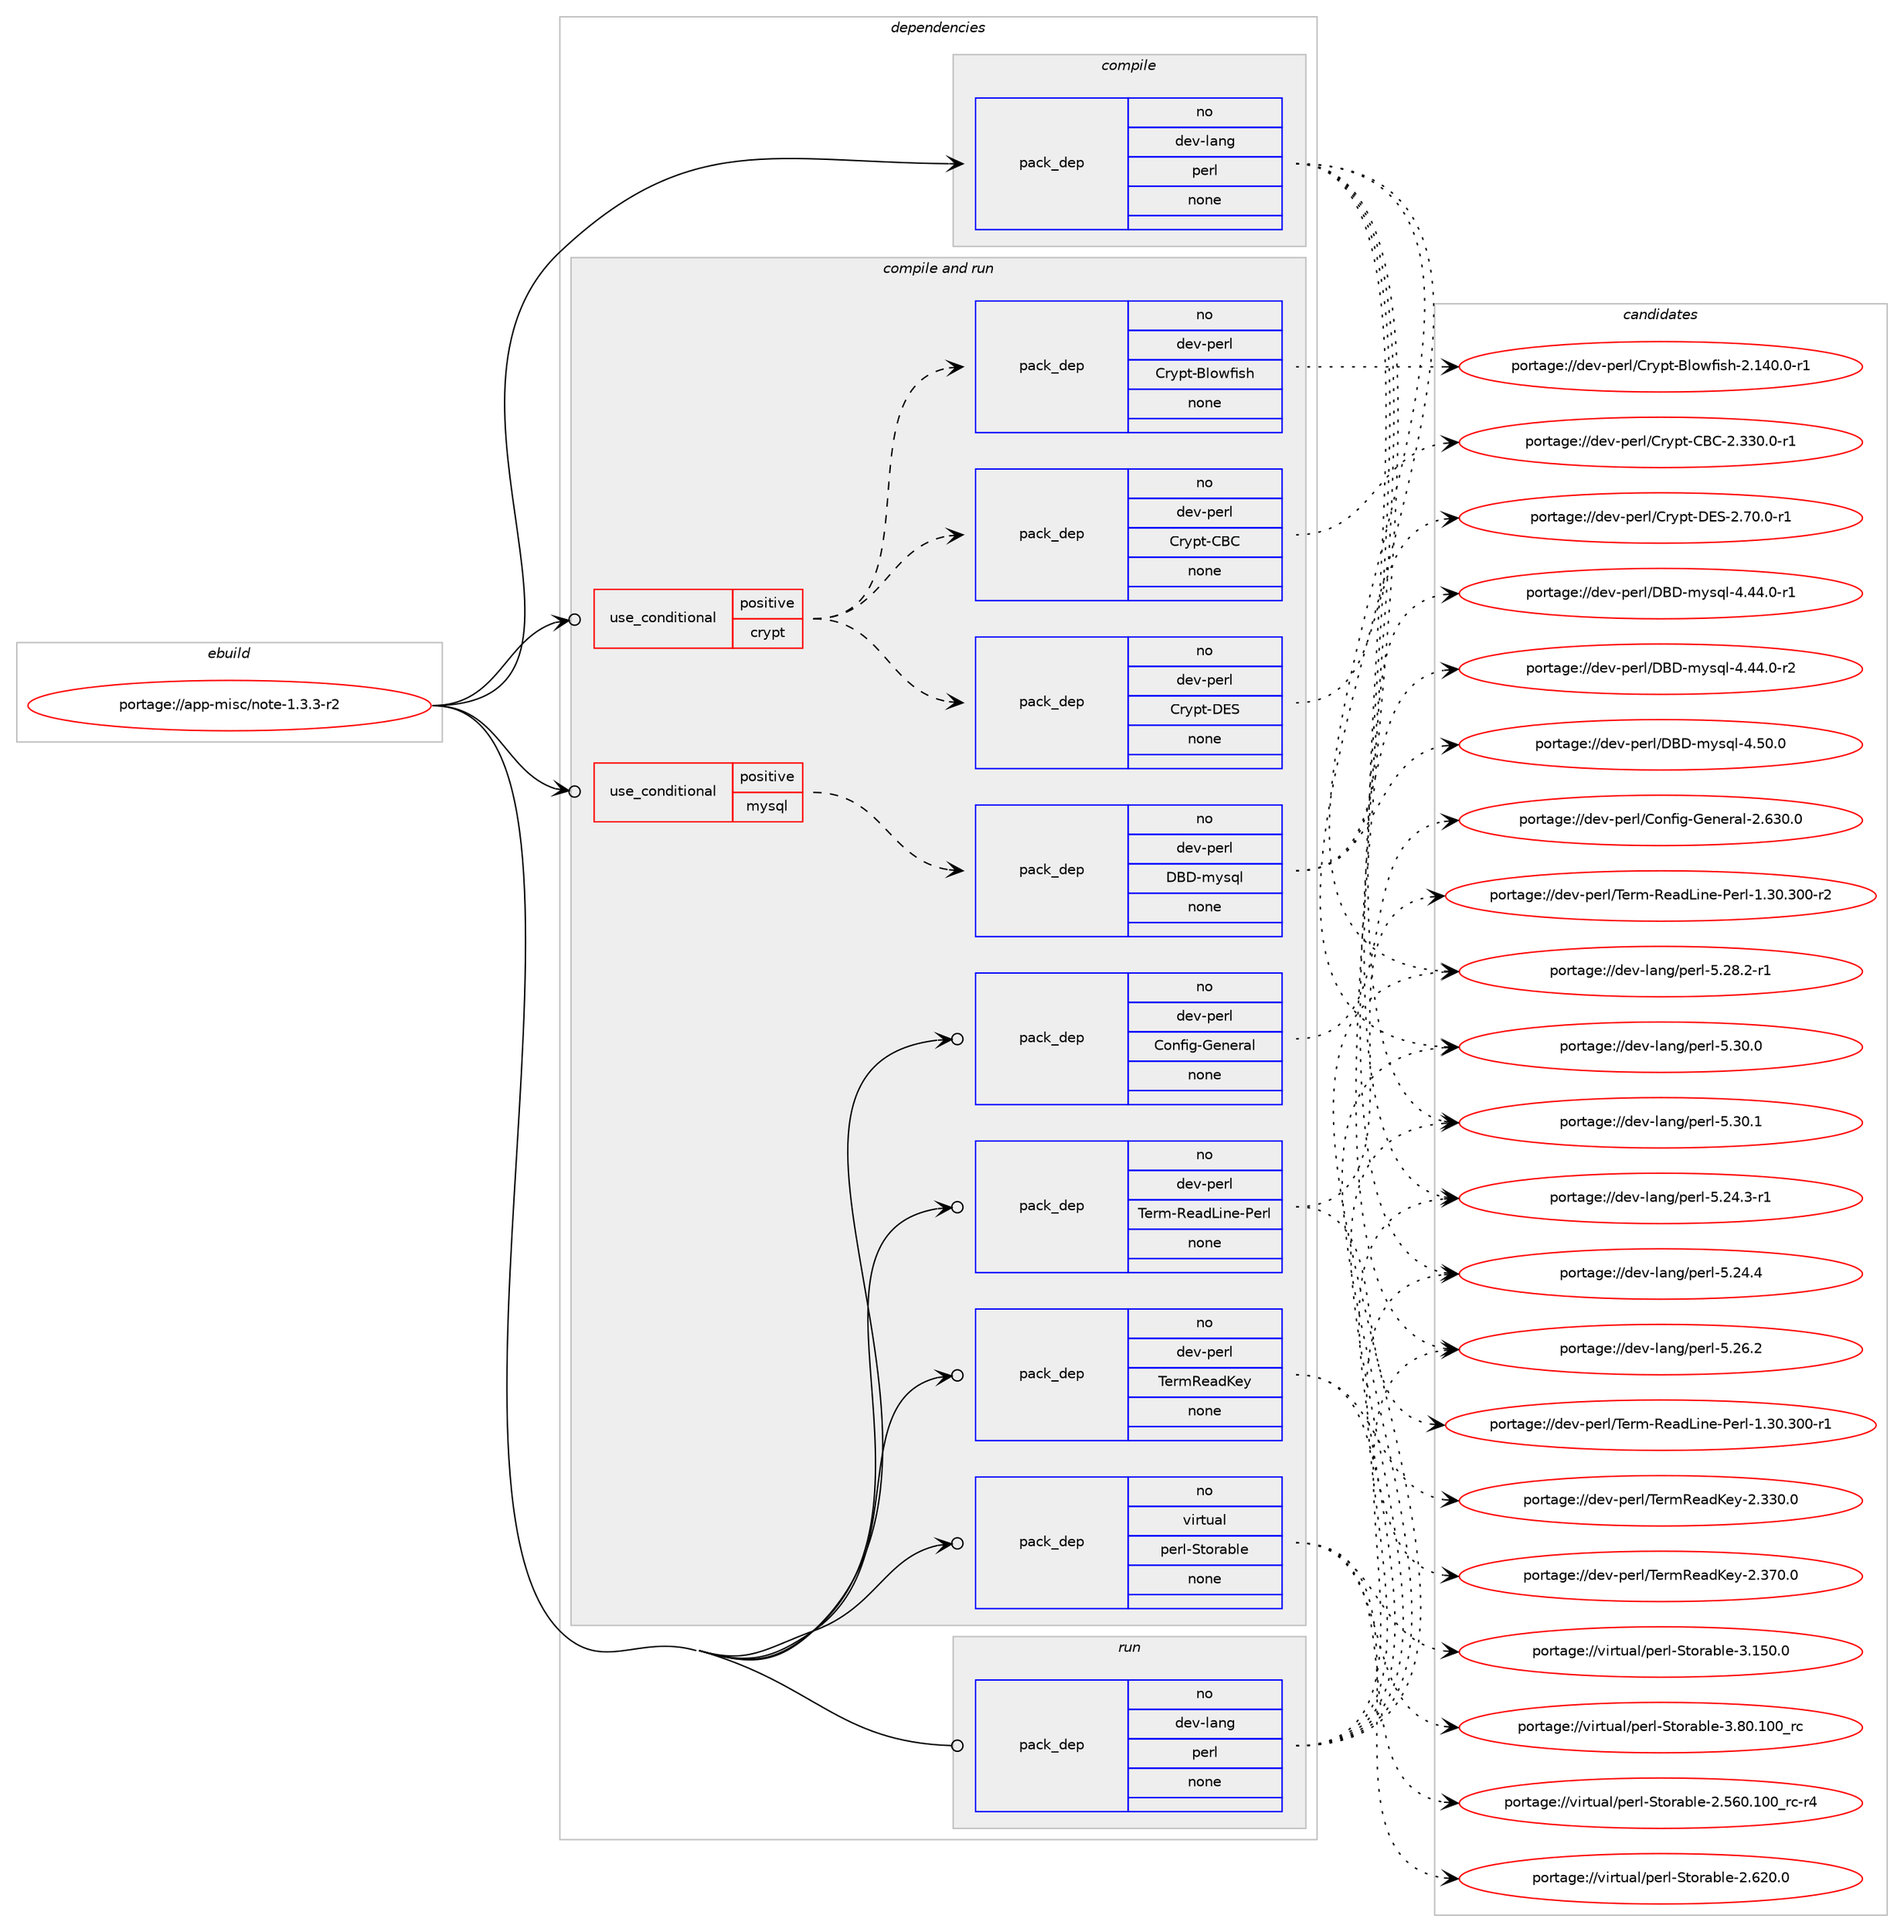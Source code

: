 digraph prolog {

# *************
# Graph options
# *************

newrank=true;
concentrate=true;
compound=true;
graph [rankdir=LR,fontname=Helvetica,fontsize=10,ranksep=1.5];#, ranksep=2.5, nodesep=0.2];
edge  [arrowhead=vee];
node  [fontname=Helvetica,fontsize=10];

# **********
# The ebuild
# **********

subgraph cluster_leftcol {
color=gray;
rank=same;
label=<<i>ebuild</i>>;
id [label="portage://app-misc/note-1.3.3-r2", color=red, width=4, href="../app-misc/note-1.3.3-r2.svg"];
}

# ****************
# The dependencies
# ****************

subgraph cluster_midcol {
color=gray;
label=<<i>dependencies</i>>;
subgraph cluster_compile {
fillcolor="#eeeeee";
style=filled;
label=<<i>compile</i>>;
subgraph pack25900 {
dependency35323 [label=<<TABLE BORDER="0" CELLBORDER="1" CELLSPACING="0" CELLPADDING="4" WIDTH="220"><TR><TD ROWSPAN="6" CELLPADDING="30">pack_dep</TD></TR><TR><TD WIDTH="110">no</TD></TR><TR><TD>dev-lang</TD></TR><TR><TD>perl</TD></TR><TR><TD>none</TD></TR><TR><TD></TD></TR></TABLE>>, shape=none, color=blue];
}
id:e -> dependency35323:w [weight=20,style="solid",arrowhead="vee"];
}
subgraph cluster_compileandrun {
fillcolor="#eeeeee";
style=filled;
label=<<i>compile and run</i>>;
subgraph cond8854 {
dependency35324 [label=<<TABLE BORDER="0" CELLBORDER="1" CELLSPACING="0" CELLPADDING="4"><TR><TD ROWSPAN="3" CELLPADDING="10">use_conditional</TD></TR><TR><TD>positive</TD></TR><TR><TD>crypt</TD></TR></TABLE>>, shape=none, color=red];
subgraph pack25901 {
dependency35325 [label=<<TABLE BORDER="0" CELLBORDER="1" CELLSPACING="0" CELLPADDING="4" WIDTH="220"><TR><TD ROWSPAN="6" CELLPADDING="30">pack_dep</TD></TR><TR><TD WIDTH="110">no</TD></TR><TR><TD>dev-perl</TD></TR><TR><TD>Crypt-CBC</TD></TR><TR><TD>none</TD></TR><TR><TD></TD></TR></TABLE>>, shape=none, color=blue];
}
dependency35324:e -> dependency35325:w [weight=20,style="dashed",arrowhead="vee"];
subgraph pack25902 {
dependency35326 [label=<<TABLE BORDER="0" CELLBORDER="1" CELLSPACING="0" CELLPADDING="4" WIDTH="220"><TR><TD ROWSPAN="6" CELLPADDING="30">pack_dep</TD></TR><TR><TD WIDTH="110">no</TD></TR><TR><TD>dev-perl</TD></TR><TR><TD>Crypt-Blowfish</TD></TR><TR><TD>none</TD></TR><TR><TD></TD></TR></TABLE>>, shape=none, color=blue];
}
dependency35324:e -> dependency35326:w [weight=20,style="dashed",arrowhead="vee"];
subgraph pack25903 {
dependency35327 [label=<<TABLE BORDER="0" CELLBORDER="1" CELLSPACING="0" CELLPADDING="4" WIDTH="220"><TR><TD ROWSPAN="6" CELLPADDING="30">pack_dep</TD></TR><TR><TD WIDTH="110">no</TD></TR><TR><TD>dev-perl</TD></TR><TR><TD>Crypt-DES</TD></TR><TR><TD>none</TD></TR><TR><TD></TD></TR></TABLE>>, shape=none, color=blue];
}
dependency35324:e -> dependency35327:w [weight=20,style="dashed",arrowhead="vee"];
}
id:e -> dependency35324:w [weight=20,style="solid",arrowhead="odotvee"];
subgraph cond8855 {
dependency35328 [label=<<TABLE BORDER="0" CELLBORDER="1" CELLSPACING="0" CELLPADDING="4"><TR><TD ROWSPAN="3" CELLPADDING="10">use_conditional</TD></TR><TR><TD>positive</TD></TR><TR><TD>mysql</TD></TR></TABLE>>, shape=none, color=red];
subgraph pack25904 {
dependency35329 [label=<<TABLE BORDER="0" CELLBORDER="1" CELLSPACING="0" CELLPADDING="4" WIDTH="220"><TR><TD ROWSPAN="6" CELLPADDING="30">pack_dep</TD></TR><TR><TD WIDTH="110">no</TD></TR><TR><TD>dev-perl</TD></TR><TR><TD>DBD-mysql</TD></TR><TR><TD>none</TD></TR><TR><TD></TD></TR></TABLE>>, shape=none, color=blue];
}
dependency35328:e -> dependency35329:w [weight=20,style="dashed",arrowhead="vee"];
}
id:e -> dependency35328:w [weight=20,style="solid",arrowhead="odotvee"];
subgraph pack25905 {
dependency35330 [label=<<TABLE BORDER="0" CELLBORDER="1" CELLSPACING="0" CELLPADDING="4" WIDTH="220"><TR><TD ROWSPAN="6" CELLPADDING="30">pack_dep</TD></TR><TR><TD WIDTH="110">no</TD></TR><TR><TD>dev-perl</TD></TR><TR><TD>Config-General</TD></TR><TR><TD>none</TD></TR><TR><TD></TD></TR></TABLE>>, shape=none, color=blue];
}
id:e -> dependency35330:w [weight=20,style="solid",arrowhead="odotvee"];
subgraph pack25906 {
dependency35331 [label=<<TABLE BORDER="0" CELLBORDER="1" CELLSPACING="0" CELLPADDING="4" WIDTH="220"><TR><TD ROWSPAN="6" CELLPADDING="30">pack_dep</TD></TR><TR><TD WIDTH="110">no</TD></TR><TR><TD>dev-perl</TD></TR><TR><TD>Term-ReadLine-Perl</TD></TR><TR><TD>none</TD></TR><TR><TD></TD></TR></TABLE>>, shape=none, color=blue];
}
id:e -> dependency35331:w [weight=20,style="solid",arrowhead="odotvee"];
subgraph pack25907 {
dependency35332 [label=<<TABLE BORDER="0" CELLBORDER="1" CELLSPACING="0" CELLPADDING="4" WIDTH="220"><TR><TD ROWSPAN="6" CELLPADDING="30">pack_dep</TD></TR><TR><TD WIDTH="110">no</TD></TR><TR><TD>dev-perl</TD></TR><TR><TD>TermReadKey</TD></TR><TR><TD>none</TD></TR><TR><TD></TD></TR></TABLE>>, shape=none, color=blue];
}
id:e -> dependency35332:w [weight=20,style="solid",arrowhead="odotvee"];
subgraph pack25908 {
dependency35333 [label=<<TABLE BORDER="0" CELLBORDER="1" CELLSPACING="0" CELLPADDING="4" WIDTH="220"><TR><TD ROWSPAN="6" CELLPADDING="30">pack_dep</TD></TR><TR><TD WIDTH="110">no</TD></TR><TR><TD>virtual</TD></TR><TR><TD>perl-Storable</TD></TR><TR><TD>none</TD></TR><TR><TD></TD></TR></TABLE>>, shape=none, color=blue];
}
id:e -> dependency35333:w [weight=20,style="solid",arrowhead="odotvee"];
}
subgraph cluster_run {
fillcolor="#eeeeee";
style=filled;
label=<<i>run</i>>;
subgraph pack25909 {
dependency35334 [label=<<TABLE BORDER="0" CELLBORDER="1" CELLSPACING="0" CELLPADDING="4" WIDTH="220"><TR><TD ROWSPAN="6" CELLPADDING="30">pack_dep</TD></TR><TR><TD WIDTH="110">no</TD></TR><TR><TD>dev-lang</TD></TR><TR><TD>perl</TD></TR><TR><TD>none</TD></TR><TR><TD></TD></TR></TABLE>>, shape=none, color=blue];
}
id:e -> dependency35334:w [weight=20,style="solid",arrowhead="odot"];
}
}

# **************
# The candidates
# **************

subgraph cluster_choices {
rank=same;
color=gray;
label=<<i>candidates</i>>;

subgraph choice25900 {
color=black;
nodesep=1;
choiceportage100101118451089711010347112101114108455346505246514511449 [label="portage://dev-lang/perl-5.24.3-r1", color=red, width=4,href="../dev-lang/perl-5.24.3-r1.svg"];
choiceportage10010111845108971101034711210111410845534650524652 [label="portage://dev-lang/perl-5.24.4", color=red, width=4,href="../dev-lang/perl-5.24.4.svg"];
choiceportage10010111845108971101034711210111410845534650544650 [label="portage://dev-lang/perl-5.26.2", color=red, width=4,href="../dev-lang/perl-5.26.2.svg"];
choiceportage100101118451089711010347112101114108455346505646504511449 [label="portage://dev-lang/perl-5.28.2-r1", color=red, width=4,href="../dev-lang/perl-5.28.2-r1.svg"];
choiceportage10010111845108971101034711210111410845534651484648 [label="portage://dev-lang/perl-5.30.0", color=red, width=4,href="../dev-lang/perl-5.30.0.svg"];
choiceportage10010111845108971101034711210111410845534651484649 [label="portage://dev-lang/perl-5.30.1", color=red, width=4,href="../dev-lang/perl-5.30.1.svg"];
dependency35323:e -> choiceportage100101118451089711010347112101114108455346505246514511449:w [style=dotted,weight="100"];
dependency35323:e -> choiceportage10010111845108971101034711210111410845534650524652:w [style=dotted,weight="100"];
dependency35323:e -> choiceportage10010111845108971101034711210111410845534650544650:w [style=dotted,weight="100"];
dependency35323:e -> choiceportage100101118451089711010347112101114108455346505646504511449:w [style=dotted,weight="100"];
dependency35323:e -> choiceportage10010111845108971101034711210111410845534651484648:w [style=dotted,weight="100"];
dependency35323:e -> choiceportage10010111845108971101034711210111410845534651484649:w [style=dotted,weight="100"];
}
subgraph choice25901 {
color=black;
nodesep=1;
choiceportage1001011184511210111410847671141211121164567666745504651514846484511449 [label="portage://dev-perl/Crypt-CBC-2.330.0-r1", color=red, width=4,href="../dev-perl/Crypt-CBC-2.330.0-r1.svg"];
dependency35325:e -> choiceportage1001011184511210111410847671141211121164567666745504651514846484511449:w [style=dotted,weight="100"];
}
subgraph choice25902 {
color=black;
nodesep=1;
choiceportage100101118451121011141084767114121112116456610811111910210511510445504649524846484511449 [label="portage://dev-perl/Crypt-Blowfish-2.140.0-r1", color=red, width=4,href="../dev-perl/Crypt-Blowfish-2.140.0-r1.svg"];
dependency35326:e -> choiceportage100101118451121011141084767114121112116456610811111910210511510445504649524846484511449:w [style=dotted,weight="100"];
}
subgraph choice25903 {
color=black;
nodesep=1;
choiceportage10010111845112101114108476711412111211645686983455046554846484511449 [label="portage://dev-perl/Crypt-DES-2.70.0-r1", color=red, width=4,href="../dev-perl/Crypt-DES-2.70.0-r1.svg"];
dependency35327:e -> choiceportage10010111845112101114108476711412111211645686983455046554846484511449:w [style=dotted,weight="100"];
}
subgraph choice25904 {
color=black;
nodesep=1;
choiceportage100101118451121011141084768666845109121115113108455246525246484511449 [label="portage://dev-perl/DBD-mysql-4.44.0-r1", color=red, width=4,href="../dev-perl/DBD-mysql-4.44.0-r1.svg"];
choiceportage100101118451121011141084768666845109121115113108455246525246484511450 [label="portage://dev-perl/DBD-mysql-4.44.0-r2", color=red, width=4,href="../dev-perl/DBD-mysql-4.44.0-r2.svg"];
choiceportage10010111845112101114108476866684510912111511310845524653484648 [label="portage://dev-perl/DBD-mysql-4.50.0", color=red, width=4,href="../dev-perl/DBD-mysql-4.50.0.svg"];
dependency35329:e -> choiceportage100101118451121011141084768666845109121115113108455246525246484511449:w [style=dotted,weight="100"];
dependency35329:e -> choiceportage100101118451121011141084768666845109121115113108455246525246484511450:w [style=dotted,weight="100"];
dependency35329:e -> choiceportage10010111845112101114108476866684510912111511310845524653484648:w [style=dotted,weight="100"];
}
subgraph choice25905 {
color=black;
nodesep=1;
choiceportage1001011184511210111410847671111101021051034571101110101114971084550465451484648 [label="portage://dev-perl/Config-General-2.630.0", color=red, width=4,href="../dev-perl/Config-General-2.630.0.svg"];
dependency35330:e -> choiceportage1001011184511210111410847671111101021051034571101110101114971084550465451484648:w [style=dotted,weight="100"];
}
subgraph choice25906 {
color=black;
nodesep=1;
choiceportage1001011184511210111410847841011141094582101971007610511010145801011141084549465148465148484511449 [label="portage://dev-perl/Term-ReadLine-Perl-1.30.300-r1", color=red, width=4,href="../dev-perl/Term-ReadLine-Perl-1.30.300-r1.svg"];
choiceportage1001011184511210111410847841011141094582101971007610511010145801011141084549465148465148484511450 [label="portage://dev-perl/Term-ReadLine-Perl-1.30.300-r2", color=red, width=4,href="../dev-perl/Term-ReadLine-Perl-1.30.300-r2.svg"];
dependency35331:e -> choiceportage1001011184511210111410847841011141094582101971007610511010145801011141084549465148465148484511449:w [style=dotted,weight="100"];
dependency35331:e -> choiceportage1001011184511210111410847841011141094582101971007610511010145801011141084549465148465148484511450:w [style=dotted,weight="100"];
}
subgraph choice25907 {
color=black;
nodesep=1;
choiceportage1001011184511210111410847841011141098210197100751011214550465151484648 [label="portage://dev-perl/TermReadKey-2.330.0", color=red, width=4,href="../dev-perl/TermReadKey-2.330.0.svg"];
choiceportage1001011184511210111410847841011141098210197100751011214550465155484648 [label="portage://dev-perl/TermReadKey-2.370.0", color=red, width=4,href="../dev-perl/TermReadKey-2.370.0.svg"];
dependency35332:e -> choiceportage1001011184511210111410847841011141098210197100751011214550465151484648:w [style=dotted,weight="100"];
dependency35332:e -> choiceportage1001011184511210111410847841011141098210197100751011214550465155484648:w [style=dotted,weight="100"];
}
subgraph choice25908 {
color=black;
nodesep=1;
choiceportage1181051141161179710847112101114108458311611111497981081014550465354484649484895114994511452 [label="portage://virtual/perl-Storable-2.560.100_rc-r4", color=red, width=4,href="../virtual/perl-Storable-2.560.100_rc-r4.svg"];
choiceportage1181051141161179710847112101114108458311611111497981081014550465450484648 [label="portage://virtual/perl-Storable-2.620.0", color=red, width=4,href="../virtual/perl-Storable-2.620.0.svg"];
choiceportage1181051141161179710847112101114108458311611111497981081014551464953484648 [label="portage://virtual/perl-Storable-3.150.0", color=red, width=4,href="../virtual/perl-Storable-3.150.0.svg"];
choiceportage1181051141161179710847112101114108458311611111497981081014551465648464948489511499 [label="portage://virtual/perl-Storable-3.80.100_rc", color=red, width=4,href="../virtual/perl-Storable-3.80.100_rc.svg"];
dependency35333:e -> choiceportage1181051141161179710847112101114108458311611111497981081014550465354484649484895114994511452:w [style=dotted,weight="100"];
dependency35333:e -> choiceportage1181051141161179710847112101114108458311611111497981081014550465450484648:w [style=dotted,weight="100"];
dependency35333:e -> choiceportage1181051141161179710847112101114108458311611111497981081014551464953484648:w [style=dotted,weight="100"];
dependency35333:e -> choiceportage1181051141161179710847112101114108458311611111497981081014551465648464948489511499:w [style=dotted,weight="100"];
}
subgraph choice25909 {
color=black;
nodesep=1;
choiceportage100101118451089711010347112101114108455346505246514511449 [label="portage://dev-lang/perl-5.24.3-r1", color=red, width=4,href="../dev-lang/perl-5.24.3-r1.svg"];
choiceportage10010111845108971101034711210111410845534650524652 [label="portage://dev-lang/perl-5.24.4", color=red, width=4,href="../dev-lang/perl-5.24.4.svg"];
choiceportage10010111845108971101034711210111410845534650544650 [label="portage://dev-lang/perl-5.26.2", color=red, width=4,href="../dev-lang/perl-5.26.2.svg"];
choiceportage100101118451089711010347112101114108455346505646504511449 [label="portage://dev-lang/perl-5.28.2-r1", color=red, width=4,href="../dev-lang/perl-5.28.2-r1.svg"];
choiceportage10010111845108971101034711210111410845534651484648 [label="portage://dev-lang/perl-5.30.0", color=red, width=4,href="../dev-lang/perl-5.30.0.svg"];
choiceportage10010111845108971101034711210111410845534651484649 [label="portage://dev-lang/perl-5.30.1", color=red, width=4,href="../dev-lang/perl-5.30.1.svg"];
dependency35334:e -> choiceportage100101118451089711010347112101114108455346505246514511449:w [style=dotted,weight="100"];
dependency35334:e -> choiceportage10010111845108971101034711210111410845534650524652:w [style=dotted,weight="100"];
dependency35334:e -> choiceportage10010111845108971101034711210111410845534650544650:w [style=dotted,weight="100"];
dependency35334:e -> choiceportage100101118451089711010347112101114108455346505646504511449:w [style=dotted,weight="100"];
dependency35334:e -> choiceportage10010111845108971101034711210111410845534651484648:w [style=dotted,weight="100"];
dependency35334:e -> choiceportage10010111845108971101034711210111410845534651484649:w [style=dotted,weight="100"];
}
}

}
